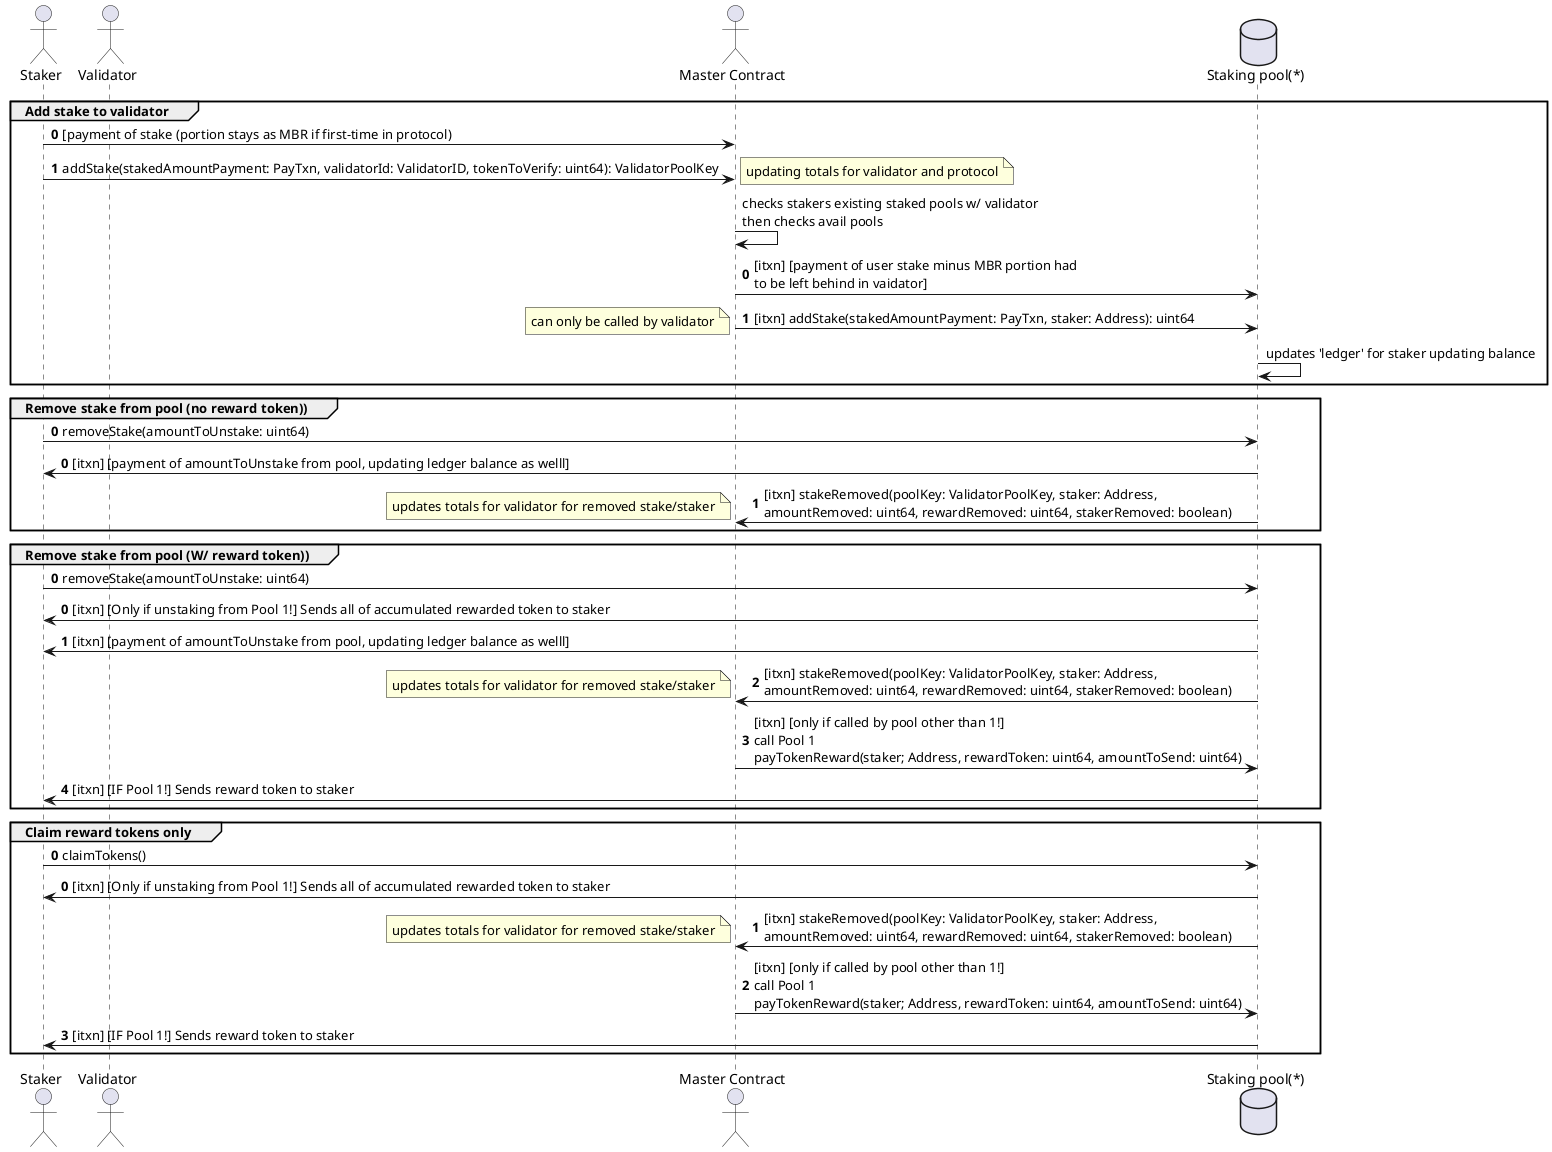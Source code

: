 @startuml
actor "Staker" as staker
actor "Validator" as validator
actor "Master Contract" as master
database "Staking pool(*)" as pool
group Add stake to validator
autonumber 0
staker -> master: [payment of stake (portion stays as MBR if first-time in protocol)
staker -> master:  addStake(stakedAmountPayment: PayTxn, validatorId: ValidatorID, tokenToVerify: uint64): ValidatorPoolKey
note right: updating totals for validator and protocol
autonumber stop
master -> master: checks stakers existing staked pools w/ validator\nthen checks avail pools
autonumber 0
master -> pool: [itxn] [payment of user stake minus MBR portion had\nto be left behind in vaidator]
master -> pool: [itxn] addStake(stakedAmountPayment: PayTxn, staker: Address): uint64
note left: can only be called by validator
autonumber stop
pool -> pool: updates 'ledger' for staker updating balance
end
group Remove stake from pool (no reward token))
autonumber 0
staker -> pool: removeStake(amountToUnstake: uint64)
autonumber 0
pool -> staker: [itxn] [payment of amountToUnstake from pool, updating ledger balance as welll]
pool -> master: [itxn] stakeRemoved(poolKey: ValidatorPoolKey, staker: Address,\namountRemoved: uint64, rewardRemoved: uint64, stakerRemoved: boolean)
note left: updates totals for validator for removed stake/staker
end
group Remove stake from pool (W/ reward token))
autonumber 0
staker -> pool: removeStake(amountToUnstake: uint64)
autonumber 0
pool -> staker: [itxn] [Only if unstaking from Pool 1!] Sends all of accumulated rewarded token to staker
pool -> staker: [itxn] [payment of amountToUnstake from pool, updating ledger balance as welll]
pool -> master: [itxn] stakeRemoved(poolKey: ValidatorPoolKey, staker: Address,\namountRemoved: uint64, rewardRemoved: uint64, stakerRemoved: boolean)
note left: updates totals for validator for removed stake/staker
master -> pool: [itxn] [only if called by pool other than 1!]\ncall Pool 1\npayTokenReward(staker; Address, rewardToken: uint64, amountToSend: uint64)
pool -> staker: [itxn] [IF Pool 1!] Sends reward token to staker
end
group Claim reward tokens only
autonumber 0
staker -> pool: claimTokens()
autonumber 0
pool -> staker: [itxn] [Only if unstaking from Pool 1!] Sends all of accumulated rewarded token to staker
pool -> master: [itxn] stakeRemoved(poolKey: ValidatorPoolKey, staker: Address,\namountRemoved: uint64, rewardRemoved: uint64, stakerRemoved: boolean)
note left: updates totals for validator for removed stake/staker
master -> pool: [itxn] [only if called by pool other than 1!]\ncall Pool 1\npayTokenReward(staker; Address, rewardToken: uint64, amountToSend: uint64)
pool -> staker: [itxn] [IF Pool 1!] Sends reward token to staker
end
@enduml
